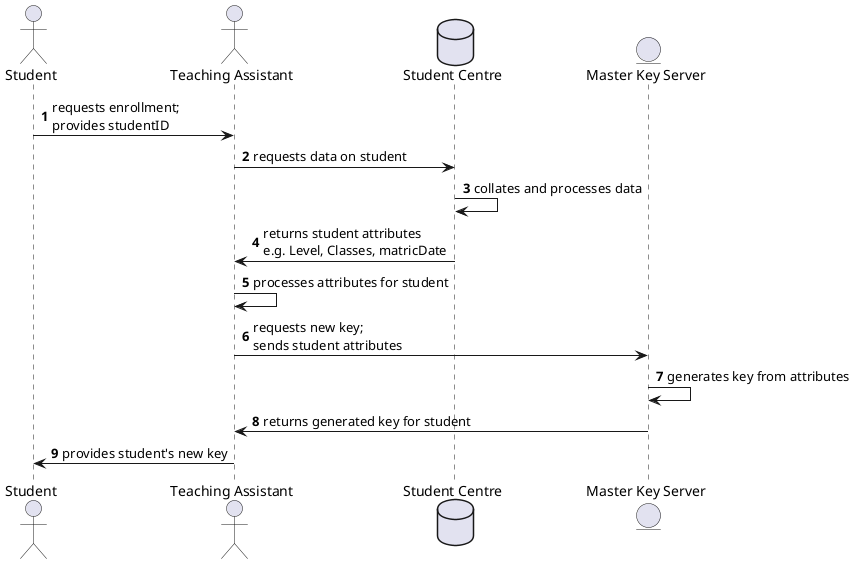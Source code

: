 @startuml
autonumber
actor Student
actor "Teaching Assistant"
database "Student Centre"
entity "Master Key Server"
Student -> "Teaching Assistant": requests enrollment;\nprovides studentID
"Teaching Assistant" -> "Student Centre": requests data on student
"Student Centre" -> "Student Centre": collates and processes data
"Student Centre" -> "Teaching Assistant": returns student attributes\ne.g. Level, Classes, matricDate
"Teaching Assistant" -> "Teaching Assistant": processes attributes for student
"Teaching Assistant" -> "Master Key Server": requests new key;\nsends student attributes
"Master Key Server" -> "Master Key Server": generates key from attributes
"Master Key Server" -> "Teaching Assistant": returns generated key for student
"Teaching Assistant" -> Student: provides student's new key
@enduml

